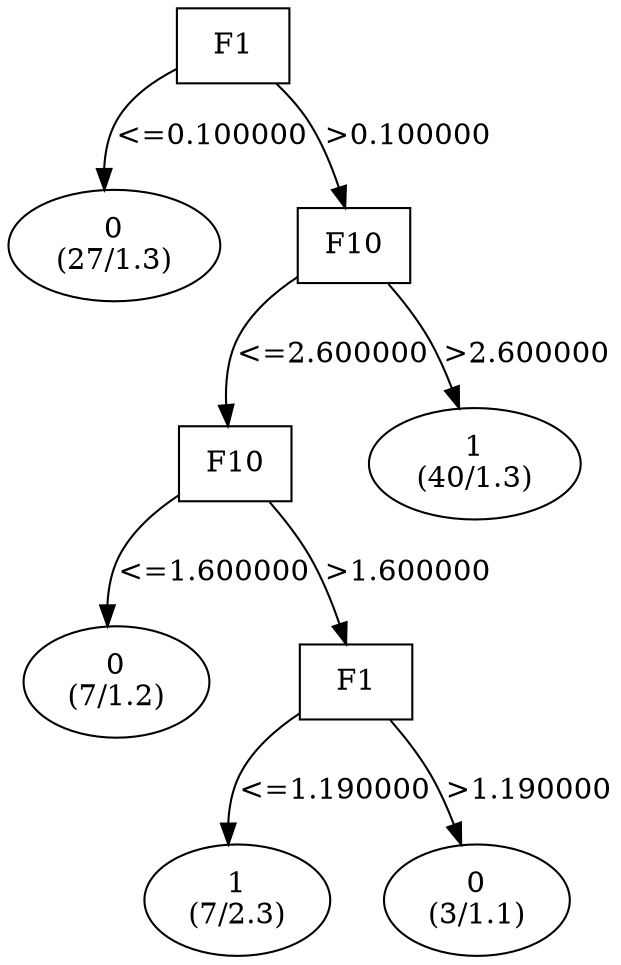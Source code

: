 digraph YaDT {
n0 [ shape=box, label="F1\n"]
n0 -> n1 [label="<=0.100000"]
n1 [ shape=ellipse, label="0\n(27/1.3)"]
n0 -> n2 [label=">0.100000"]
n2 [ shape=box, label="F10\n"]
n2 -> n3 [label="<=2.600000"]
n3 [ shape=box, label="F10\n"]
n3 -> n4 [label="<=1.600000"]
n4 [ shape=ellipse, label="0\n(7/1.2)"]
n3 -> n5 [label=">1.600000"]
n5 [ shape=box, label="F1\n"]
n5 -> n6 [label="<=1.190000"]
n6 [ shape=ellipse, label="1\n(7/2.3)"]
n5 -> n7 [label=">1.190000"]
n7 [ shape=ellipse, label="0\n(3/1.1)"]
n2 -> n10 [label=">2.600000"]
n10 [ shape=ellipse, label="1\n(40/1.3)"]
}

